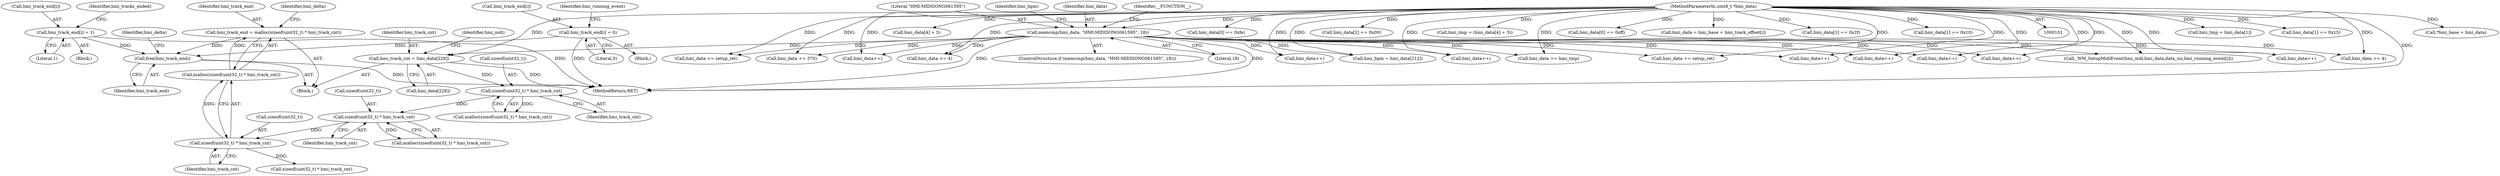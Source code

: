 digraph "0_wildmidi_660b513d99bced8783a4a5984ac2f742c74ebbdd@pointer" {
"1001363" [label="(Call,free(hmi_track_end))"];
"1000892" [label="(Call,hmi_track_end[i] = 1)"];
"1000279" [label="(Call,hmi_track_end = malloc(sizeof(uint32_t) * hmi_track_cnt))"];
"1000281" [label="(Call,malloc(sizeof(uint32_t) * hmi_track_cnt))"];
"1000282" [label="(Call,sizeof(uint32_t) * hmi_track_cnt)"];
"1000275" [label="(Call,sizeof(uint32_t) * hmi_track_cnt)"];
"1000268" [label="(Call,sizeof(uint32_t) * hmi_track_cnt)"];
"1000217" [label="(Call,hmi_track_cnt = hmi_data[228])"];
"1000196" [label="(Call,memcmp(hmi_data, \"HMI-MIDISONG061595\", 18))"];
"1000102" [label="(MethodParameterIn,uint8_t *hmi_data)"];
"1000536" [label="(Call,hmi_track_end[i] = 0)"];
"1000282" [label="(Call,sizeof(uint32_t) * hmi_track_cnt)"];
"1000268" [label="(Call,sizeof(uint32_t) * hmi_track_cnt)"];
"1000371" [label="(Call,hmi_data++)"];
"1000287" [label="(Identifier,hmi_delta)"];
"1000898" [label="(Identifier,hmi_tracks_ended)"];
"1000269" [label="(Call,sizeof(uint32_t))"];
"1000195" [label="(ControlStructure,if (memcmp(hmi_data, \"HMI-MIDISONG061595\", 18)))"];
"1000818" [label="(Call,hmi_data += 4)"];
"1000990" [label="(Call,hmi_tmp = hmi_data[1])"];
"1000274" [label="(Call,malloc(sizeof(uint32_t) * hmi_track_cnt))"];
"1000280" [label="(Identifier,hmi_track_end)"];
"1000217" [label="(Call,hmi_track_cnt = hmi_data[228])"];
"1000812" [label="(Call,hmi_data[1] == 0x15)"];
"1001017" [label="(Call,hmi_data += setup_ret)"];
"1000380" [label="(Call,hmi_data++)"];
"1000110" [label="(Call,*hmi_base = hmi_data)"];
"1000834" [label="(Call,hmi_data += 4)"];
"1000275" [label="(Call,sizeof(uint32_t) * hmi_track_cnt)"];
"1000362" [label="(Call,hmi_data++)"];
"1000278" [label="(Identifier,hmi_track_cnt)"];
"1000196" [label="(Call,memcmp(hmi_data, \"HMI-MIDISONG061595\", 18))"];
"1000794" [label="(Call,hmi_data[4] + 5)"];
"1001155" [label="(Call,hmi_data += setup_ret)"];
"1000271" [label="(Identifier,hmi_track_cnt)"];
"1000218" [label="(Identifier,hmi_track_cnt)"];
"1000779" [label="(Call,hmi_data[0] == 0xfe)"];
"1000311" [label="(Call,hmi_data += 370)"];
"1000543" [label="(Identifier,hmi_running_event)"];
"1001231" [label="(Call,hmi_data++)"];
"1000202" [label="(Identifier,__FUNCTION__)"];
"1000892" [label="(Call,hmi_track_end[i] = 1)"];
"1000354" [label="(Call,hmi_data++)"];
"1000209" [label="(Call,hmi_bpm = hmi_data[212])"];
"1000886" [label="(Call,hmi_data[2] == 0x00)"];
"1000799" [label="(Call,hmi_data += hmi_tmp)"];
"1000537" [label="(Call,hmi_track_end[i])"];
"1000893" [label="(Call,hmi_track_end[i])"];
"1001364" [label="(Identifier,hmi_track_end)"];
"1000891" [label="(Block,)"];
"1000219" [label="(Call,hmi_data[228])"];
"1000792" [label="(Call,hmi_tmp = (hmi_data[4] + 5))"];
"1000536" [label="(Call,hmi_track_end[i] = 0)"];
"1000267" [label="(Call,malloc(sizeof(uint32_t) * hmi_track_cnt))"];
"1000348" [label="(Block,)"];
"1001067" [label="(Call,hmi_data++)"];
"1000285" [label="(Identifier,hmi_track_cnt)"];
"1000104" [label="(Block,)"];
"1001366" [label="(Identifier,hmi_delta)"];
"1000281" [label="(Call,malloc(sizeof(uint32_t) * hmi_track_cnt))"];
"1000276" [label="(Call,sizeof(uint32_t))"];
"1000289" [label="(Call,sizeof(uint32_t) * hmi_track_cnt)"];
"1000875" [label="(Call,hmi_data[0] == 0xff)"];
"1000745" [label="(Call,hmi_data = hmi_base + hmi_track_offset[i])"];
"1000881" [label="(Call,hmi_data[1] == 0x2f)"];
"1000199" [label="(Literal,18)"];
"1001381" [label="(MethodReturn,RET)"];
"1000540" [label="(Literal,0)"];
"1000198" [label="(Literal,\"HMI-MIDISONG061595\")"];
"1000896" [label="(Literal,1)"];
"1001108" [label="(Call,hmi_data++)"];
"1000786" [label="(Call,hmi_data[1] == 0x10)"];
"1000863" [label="(Call,_WM_SetupMidiEvent(hmi_mdi,hmi_data,data_siz,hmi_running_event[i]))"];
"1000283" [label="(Call,sizeof(uint32_t))"];
"1000223" [label="(Identifier,hmi_mdi)"];
"1001363" [label="(Call,free(hmi_track_end))"];
"1000210" [label="(Identifier,hmi_bpm)"];
"1000279" [label="(Call,hmi_track_end = malloc(sizeof(uint32_t) * hmi_track_cnt))"];
"1000102" [label="(MethodParameterIn,uint8_t *hmi_data)"];
"1001194" [label="(Call,hmi_data++)"];
"1000197" [label="(Identifier,hmi_data)"];
"1001363" -> "1000104"  [label="AST: "];
"1001363" -> "1001364"  [label="CFG: "];
"1001364" -> "1001363"  [label="AST: "];
"1001366" -> "1001363"  [label="CFG: "];
"1001363" -> "1001381"  [label="DDG: "];
"1000892" -> "1001363"  [label="DDG: "];
"1000279" -> "1001363"  [label="DDG: "];
"1000536" -> "1001363"  [label="DDG: "];
"1000892" -> "1000891"  [label="AST: "];
"1000892" -> "1000896"  [label="CFG: "];
"1000893" -> "1000892"  [label="AST: "];
"1000896" -> "1000892"  [label="AST: "];
"1000898" -> "1000892"  [label="CFG: "];
"1000892" -> "1001381"  [label="DDG: "];
"1000279" -> "1000104"  [label="AST: "];
"1000279" -> "1000281"  [label="CFG: "];
"1000280" -> "1000279"  [label="AST: "];
"1000281" -> "1000279"  [label="AST: "];
"1000287" -> "1000279"  [label="CFG: "];
"1000281" -> "1000279"  [label="DDG: "];
"1000281" -> "1000282"  [label="CFG: "];
"1000282" -> "1000281"  [label="AST: "];
"1000282" -> "1000281"  [label="DDG: "];
"1000282" -> "1000285"  [label="CFG: "];
"1000283" -> "1000282"  [label="AST: "];
"1000285" -> "1000282"  [label="AST: "];
"1000275" -> "1000282"  [label="DDG: "];
"1000282" -> "1000289"  [label="DDG: "];
"1000275" -> "1000274"  [label="AST: "];
"1000275" -> "1000278"  [label="CFG: "];
"1000276" -> "1000275"  [label="AST: "];
"1000278" -> "1000275"  [label="AST: "];
"1000274" -> "1000275"  [label="CFG: "];
"1000275" -> "1000274"  [label="DDG: "];
"1000268" -> "1000275"  [label="DDG: "];
"1000268" -> "1000267"  [label="AST: "];
"1000268" -> "1000271"  [label="CFG: "];
"1000269" -> "1000268"  [label="AST: "];
"1000271" -> "1000268"  [label="AST: "];
"1000267" -> "1000268"  [label="CFG: "];
"1000268" -> "1000267"  [label="DDG: "];
"1000217" -> "1000268"  [label="DDG: "];
"1000217" -> "1000104"  [label="AST: "];
"1000217" -> "1000219"  [label="CFG: "];
"1000218" -> "1000217"  [label="AST: "];
"1000219" -> "1000217"  [label="AST: "];
"1000223" -> "1000217"  [label="CFG: "];
"1000217" -> "1001381"  [label="DDG: "];
"1000196" -> "1000217"  [label="DDG: "];
"1000102" -> "1000217"  [label="DDG: "];
"1000196" -> "1000195"  [label="AST: "];
"1000196" -> "1000199"  [label="CFG: "];
"1000197" -> "1000196"  [label="AST: "];
"1000198" -> "1000196"  [label="AST: "];
"1000199" -> "1000196"  [label="AST: "];
"1000202" -> "1000196"  [label="CFG: "];
"1000210" -> "1000196"  [label="CFG: "];
"1000196" -> "1001381"  [label="DDG: "];
"1000196" -> "1001381"  [label="DDG: "];
"1000102" -> "1000196"  [label="DDG: "];
"1000196" -> "1000209"  [label="DDG: "];
"1000196" -> "1000311"  [label="DDG: "];
"1000196" -> "1000354"  [label="DDG: "];
"1000196" -> "1000362"  [label="DDG: "];
"1000196" -> "1000371"  [label="DDG: "];
"1000196" -> "1000380"  [label="DDG: "];
"1000196" -> "1000799"  [label="DDG: "];
"1000196" -> "1000818"  [label="DDG: "];
"1000196" -> "1000834"  [label="DDG: "];
"1000196" -> "1000863"  [label="DDG: "];
"1000196" -> "1001017"  [label="DDG: "];
"1000196" -> "1001067"  [label="DDG: "];
"1000196" -> "1001108"  [label="DDG: "];
"1000196" -> "1001155"  [label="DDG: "];
"1000196" -> "1001194"  [label="DDG: "];
"1000196" -> "1001231"  [label="DDG: "];
"1000102" -> "1000101"  [label="AST: "];
"1000102" -> "1001381"  [label="DDG: "];
"1000102" -> "1000110"  [label="DDG: "];
"1000102" -> "1000209"  [label="DDG: "];
"1000102" -> "1000311"  [label="DDG: "];
"1000102" -> "1000354"  [label="DDG: "];
"1000102" -> "1000362"  [label="DDG: "];
"1000102" -> "1000371"  [label="DDG: "];
"1000102" -> "1000380"  [label="DDG: "];
"1000102" -> "1000745"  [label="DDG: "];
"1000102" -> "1000779"  [label="DDG: "];
"1000102" -> "1000786"  [label="DDG: "];
"1000102" -> "1000792"  [label="DDG: "];
"1000102" -> "1000794"  [label="DDG: "];
"1000102" -> "1000799"  [label="DDG: "];
"1000102" -> "1000812"  [label="DDG: "];
"1000102" -> "1000818"  [label="DDG: "];
"1000102" -> "1000834"  [label="DDG: "];
"1000102" -> "1000863"  [label="DDG: "];
"1000102" -> "1000875"  [label="DDG: "];
"1000102" -> "1000881"  [label="DDG: "];
"1000102" -> "1000886"  [label="DDG: "];
"1000102" -> "1000990"  [label="DDG: "];
"1000102" -> "1001017"  [label="DDG: "];
"1000102" -> "1001067"  [label="DDG: "];
"1000102" -> "1001108"  [label="DDG: "];
"1000102" -> "1001155"  [label="DDG: "];
"1000102" -> "1001194"  [label="DDG: "];
"1000102" -> "1001231"  [label="DDG: "];
"1000536" -> "1000348"  [label="AST: "];
"1000536" -> "1000540"  [label="CFG: "];
"1000537" -> "1000536"  [label="AST: "];
"1000540" -> "1000536"  [label="AST: "];
"1000543" -> "1000536"  [label="CFG: "];
"1000536" -> "1001381"  [label="DDG: "];
}
